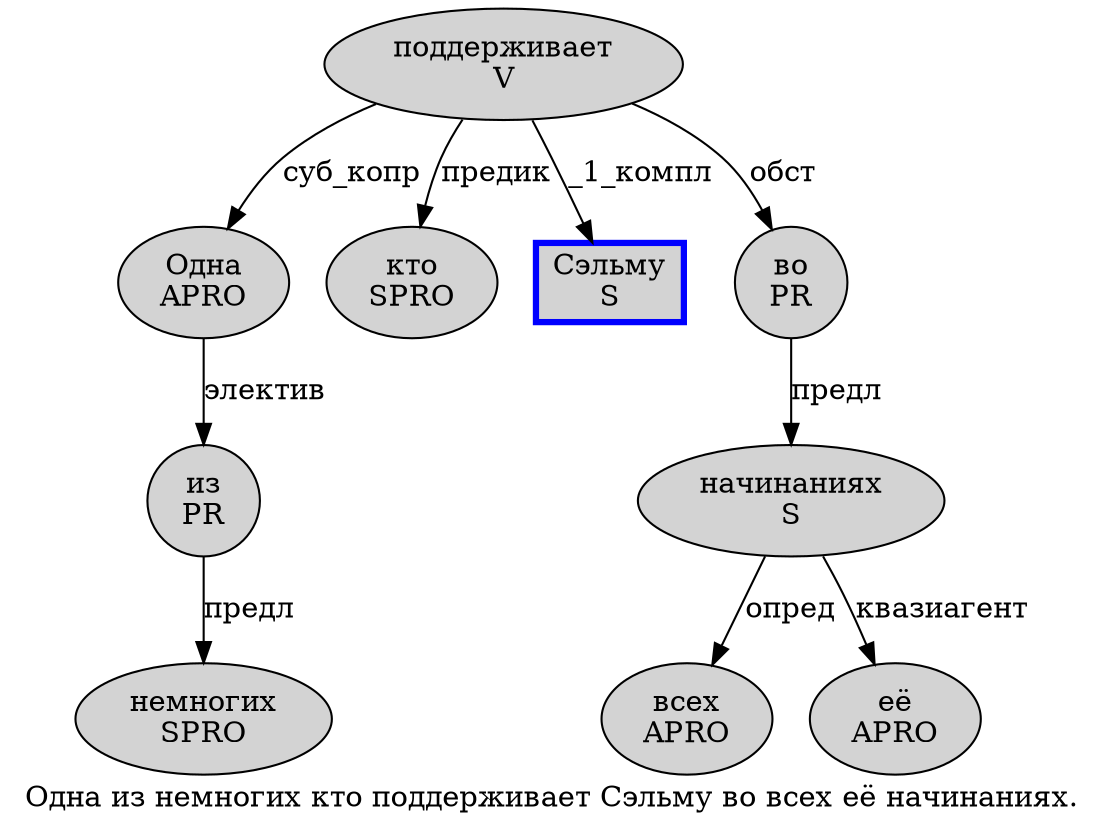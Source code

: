digraph SENTENCE_1108 {
	graph [label="Одна из немногих кто поддерживает Сэльму во всех её начинаниях."]
	node [style=filled]
		0 [label="Одна
APRO" color="" fillcolor=lightgray penwidth=1 shape=ellipse]
		1 [label="из
PR" color="" fillcolor=lightgray penwidth=1 shape=ellipse]
		2 [label="немногих
SPRO" color="" fillcolor=lightgray penwidth=1 shape=ellipse]
		3 [label="кто
SPRO" color="" fillcolor=lightgray penwidth=1 shape=ellipse]
		4 [label="поддерживает
V" color="" fillcolor=lightgray penwidth=1 shape=ellipse]
		5 [label="Сэльму
S" color=blue fillcolor=lightgray penwidth=3 shape=box]
		6 [label="во
PR" color="" fillcolor=lightgray penwidth=1 shape=ellipse]
		7 [label="всех
APRO" color="" fillcolor=lightgray penwidth=1 shape=ellipse]
		8 [label="её
APRO" color="" fillcolor=lightgray penwidth=1 shape=ellipse]
		9 [label="начинаниях
S" color="" fillcolor=lightgray penwidth=1 shape=ellipse]
			0 -> 1 [label="электив"]
			4 -> 0 [label="суб_копр"]
			4 -> 3 [label="предик"]
			4 -> 5 [label="_1_компл"]
			4 -> 6 [label="обст"]
			1 -> 2 [label="предл"]
			6 -> 9 [label="предл"]
			9 -> 7 [label="опред"]
			9 -> 8 [label="квазиагент"]
}